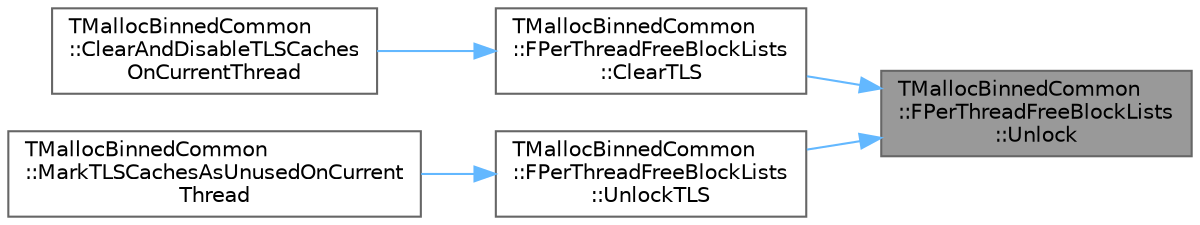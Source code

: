 digraph "TMallocBinnedCommon::FPerThreadFreeBlockLists::Unlock"
{
 // INTERACTIVE_SVG=YES
 // LATEX_PDF_SIZE
  bgcolor="transparent";
  edge [fontname=Helvetica,fontsize=10,labelfontname=Helvetica,labelfontsize=10];
  node [fontname=Helvetica,fontsize=10,shape=box,height=0.2,width=0.4];
  rankdir="RL";
  Node1 [id="Node000001",label="TMallocBinnedCommon\l::FPerThreadFreeBlockLists\l::Unlock",height=0.2,width=0.4,color="gray40", fillcolor="grey60", style="filled", fontcolor="black",tooltip=" "];
  Node1 -> Node2 [id="edge1_Node000001_Node000002",dir="back",color="steelblue1",style="solid",tooltip=" "];
  Node2 [id="Node000002",label="TMallocBinnedCommon\l::FPerThreadFreeBlockLists\l::ClearTLS",height=0.2,width=0.4,color="grey40", fillcolor="white", style="filled",URL="$de/d0c/structTMallocBinnedCommon_1_1FPerThreadFreeBlockLists.html#a0da5cedce1f3a4c6e497a36d84b2c4bd",tooltip=" "];
  Node2 -> Node3 [id="edge2_Node000002_Node000003",dir="back",color="steelblue1",style="solid",tooltip=" "];
  Node3 [id="Node000003",label="TMallocBinnedCommon\l::ClearAndDisableTLSCaches\lOnCurrentThread",height=0.2,width=0.4,color="grey40", fillcolor="white", style="filled",URL="$d1/d2b/classTMallocBinnedCommon.html#ae8fc28871f06aceb09697cafa1e85d6a",tooltip="Clears the TLS caches on the current thread and disables any future caching."];
  Node1 -> Node4 [id="edge3_Node000001_Node000004",dir="back",color="steelblue1",style="solid",tooltip=" "];
  Node4 [id="Node000004",label="TMallocBinnedCommon\l::FPerThreadFreeBlockLists\l::UnlockTLS",height=0.2,width=0.4,color="grey40", fillcolor="white", style="filled",URL="$de/d0c/structTMallocBinnedCommon_1_1FPerThreadFreeBlockLists.html#aade5fa4cf26ec6c5439fe89ed12429ea",tooltip=" "];
  Node4 -> Node5 [id="edge4_Node000004_Node000005",dir="back",color="steelblue1",style="solid",tooltip=" "];
  Node5 [id="Node000005",label="TMallocBinnedCommon\l::MarkTLSCachesAsUnusedOnCurrent\lThread",height=0.2,width=0.4,color="grey40", fillcolor="white", style="filled",URL="$d1/d2b/classTMallocBinnedCommon.html#a9a523ff5406d604179a1306b6a1ae643",tooltip="Mark TLS caches for current thread as unused."];
}
